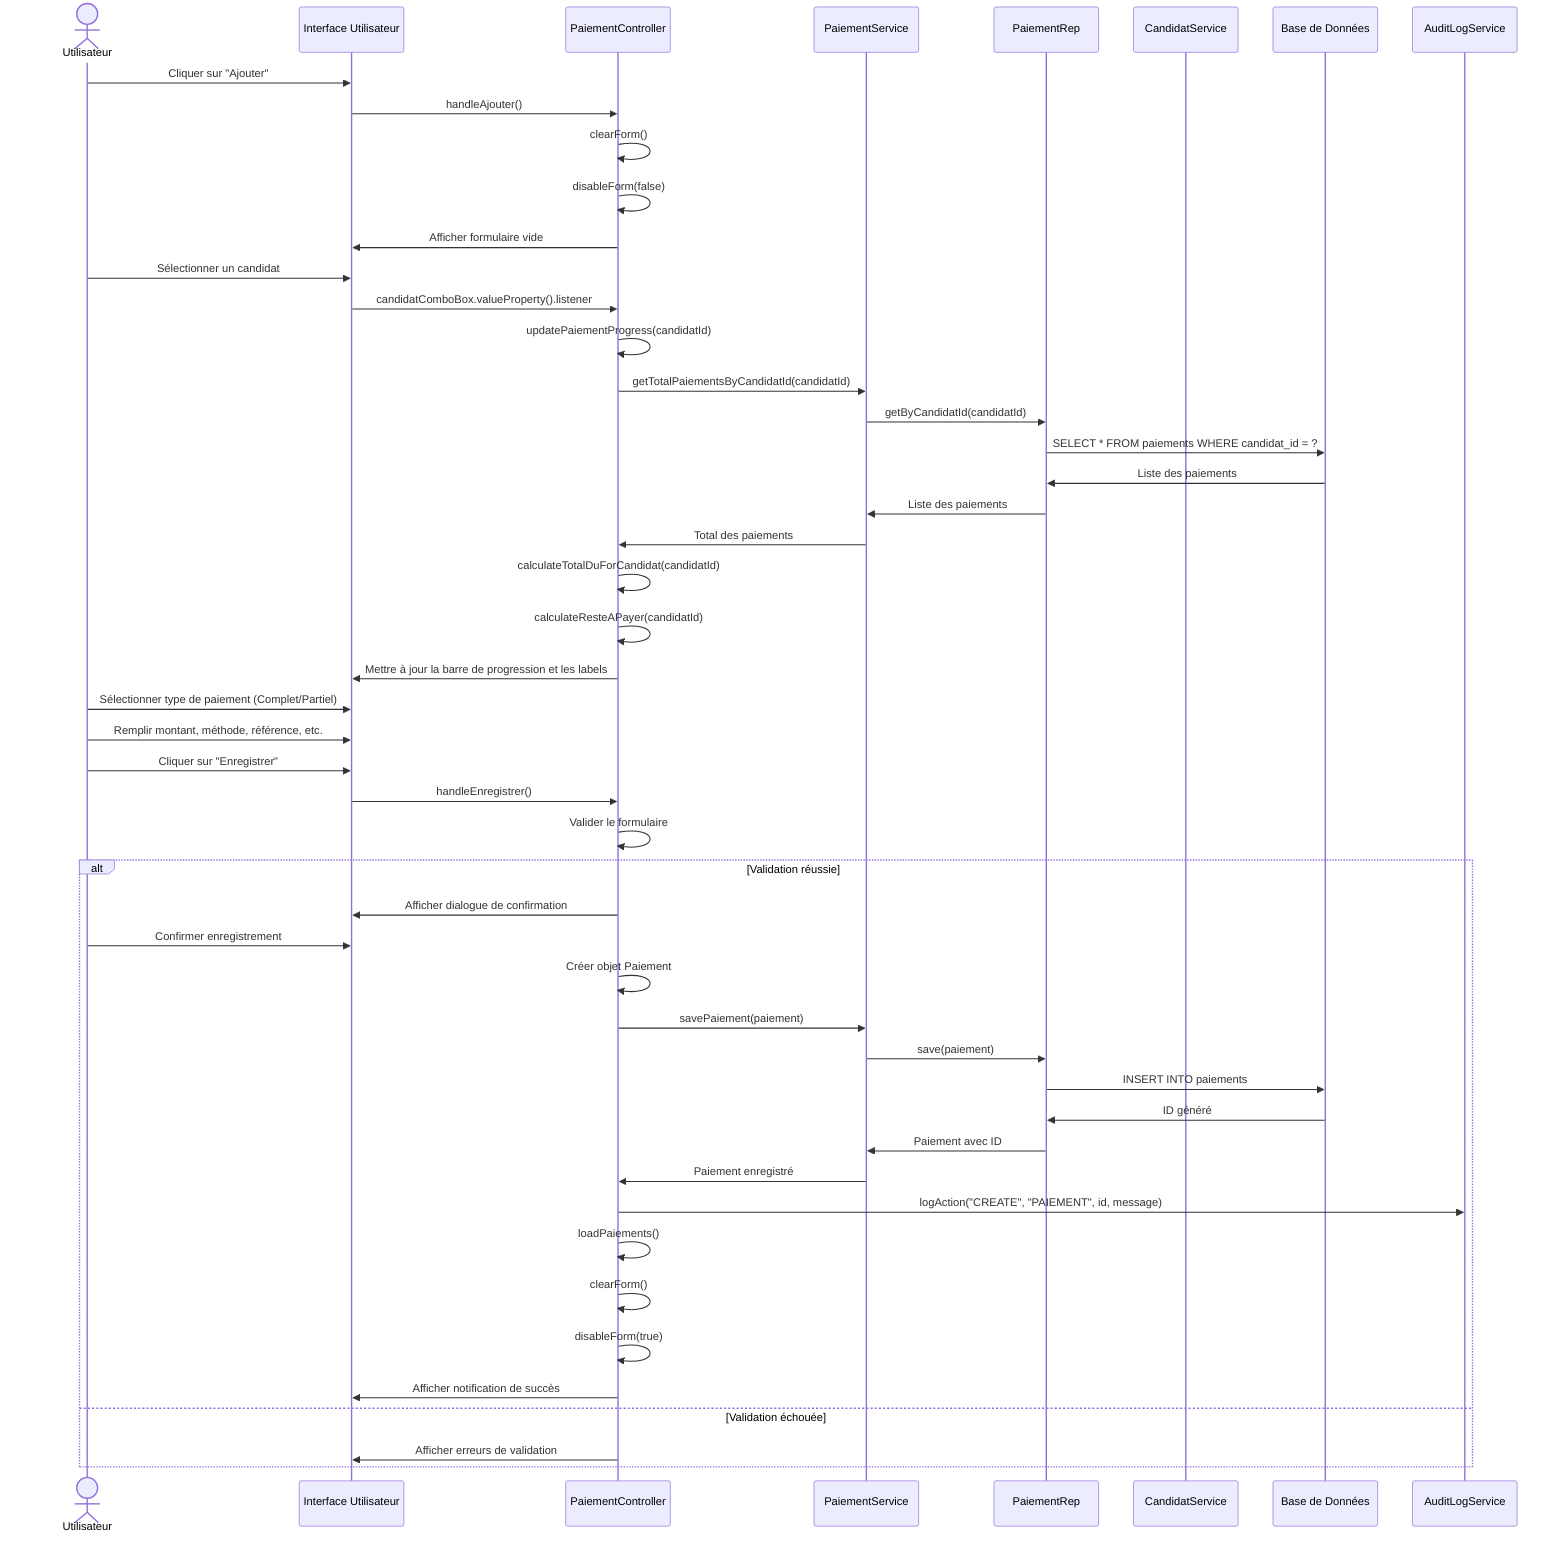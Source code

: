sequenceDiagram
    actor Utilisateur
    participant IHM as Interface Utilisateur
    participant Ctrl as PaiementController
    participant Svc as PaiementService
    participant Rep as PaiementRep
    participant CandidatSvc as CandidatService
    participant DB as Base de Données
    participant Audit as AuditLogService

    Utilisateur->>IHM: Cliquer sur "Ajouter"
    IHM->>Ctrl: handleAjouter()
    Ctrl->>Ctrl: clearForm()
    Ctrl->>Ctrl: disableForm(false)
    Ctrl->>IHM: Afficher formulaire vide
    Utilisateur->>IHM: Sélectionner un candidat
    IHM->>Ctrl: candidatComboBox.valueProperty().listener
    Ctrl->>Ctrl: updatePaiementProgress(candidatId)
    Ctrl->>Svc: getTotalPaiementsByCandidatId(candidatId)
    Svc->>Rep: getByCandidatId(candidatId)
    Rep->>DB: SELECT * FROM paiements WHERE candidat_id = ?
    DB->>Rep: Liste des paiements
    Rep->>Svc: Liste des paiements
    Svc->>Ctrl: Total des paiements
    Ctrl->>Ctrl: calculateTotalDuForCandidat(candidatId)
    Ctrl->>Ctrl: calculateResteAPayer(candidatId)
    Ctrl->>IHM: Mettre à jour la barre de progression et les labels
    Utilisateur->>IHM: Sélectionner type de paiement (Complet/Partiel)
    Utilisateur->>IHM: Remplir montant, méthode, référence, etc.
    Utilisateur->>IHM: Cliquer sur "Enregistrer"
    IHM->>Ctrl: handleEnregistrer()
    Ctrl->>Ctrl: Valider le formulaire
    alt Validation réussie
        Ctrl->>IHM: Afficher dialogue de confirmation
        Utilisateur->>IHM: Confirmer enregistrement
        Ctrl->>Ctrl: Créer objet Paiement
        Ctrl->>Svc: savePaiement(paiement)
        Svc->>Rep: save(paiement)
        Rep->>DB: INSERT INTO paiements
        DB->>Rep: ID généré
        Rep->>Svc: Paiement avec ID
        Svc->>Ctrl: Paiement enregistré
        Ctrl->>Audit: logAction("CREATE", "PAIEMENT", id, message)
        Ctrl->>Ctrl: loadPaiements()
        Ctrl->>Ctrl: clearForm()
        Ctrl->>Ctrl: disableForm(true)
        Ctrl->>IHM: Afficher notification de succès
    else Validation échouée
        Ctrl->>IHM: Afficher erreurs de validation
    end